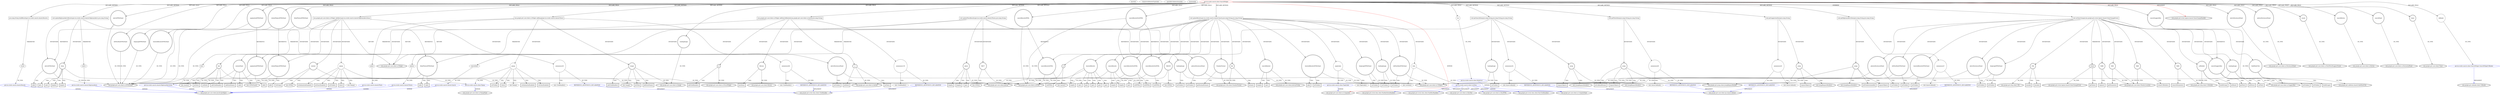 digraph {
baseInfo[graphId=449,category="extension_graph",isAnonymous=false,possibleRelation=true]
frameworkRelatedTypesInfo[0="com.google.gwt.user.client.ui.Composite",1="com.google.gwt.event.logical.shared.ValueChangeHandler"]
possibleCollaborationsInfo[0="449~FIELD_DECLARATION-~com.google.gwt.user.client.ui.Composite com.google.gwt.event.logical.shared.ValueChangeHandler ~com.google.gwt.user.client.ui.ComplexPanel ~false~false",1="449~CLIENT_METHOD_DECLARATION-INSTANTIATION-~com.google.gwt.user.client.ui.Composite com.google.gwt.event.logical.shared.ValueChangeHandler ~com.google.gwt.user.client.rpc.AsyncCallback ~false~true",2="449~CLIENT_METHOD_DECLARATION-INSTANTIATION-~com.google.gwt.user.client.ui.Composite com.google.gwt.event.logical.shared.ValueChangeHandler ~com.google.gwt.user.client.ui.Composite ~false~false",3="449~CLIENT_METHOD_DECLARATION-PARAMETER_DECLARATION-~com.google.gwt.user.client.ui.Composite com.google.gwt.event.logical.shared.ValueChangeHandler ~com.google.gwt.core.client.JavaScriptObject ~false~false",4="449~CLIENT_METHOD_DECLARATION-INSTANTIATION-CLIENT_METHOD_DECLARATION-INSTANTIATION-~com.google.gwt.user.client.ui.Composite com.google.gwt.event.logical.shared.ValueChangeHandler ~com.google.gwt.user.client.ui.PopupPanel ~false~false",5="449~FIELD_DECLARATION-~com.google.gwt.user.client.ui.Composite com.google.gwt.event.logical.shared.ValueChangeHandler ~com.google.gwt.uibinder.client.UiBinder ~false~false",6="449~CLIENT_METHOD_DECLARATION-INSTANTIATION-~com.google.gwt.user.client.ui.Composite com.google.gwt.event.logical.shared.ValueChangeHandler ~com.google.gwt.event.dom.client.ClickHandler ~false~true",7="449~CLIENT_METHOD_DECLARATION-INSTANTIATION-~com.google.gwt.user.client.ui.Composite com.google.gwt.event.logical.shared.ValueChangeHandler ~com.google.gwt.user.client.ui.ComplexPanel com.google.gwt.user.client.ui.HasText com.google.gwt.user.client.ui.HasHTML com.google.gwt.event.dom.client.HasClickHandlers com.google.gwt.event.dom.client.HasKeyDownHandlers com.google.gwt.event.dom.client.HasBlurHandlers ~false~false"]
locationInfo[projectName="WSDOT-WSDOT-Search-GWT",filePath="/WSDOT-WSDOT-Search-GWT/WSDOT-Search-GWT-master/src/gov/wa/wsdot/search/client/SearchWidget.java",contextSignature="SearchWidget",graphId="449"]
0[label="gov.wa.wsdot.search.client.SearchWidget",vertexType="ROOT_CLIENT_CLASS_DECLARATION",isFrameworkType=false,color=red]
1[label="com.google.gwt.user.client.ui.Composite",vertexType="FRAMEWORK_CLASS_TYPE",isFrameworkType=true,peripheries=2]
2[label="com.google.gwt.event.logical.shared.ValueChangeHandler",vertexType="FRAMEWORK_INTERFACE_TYPE",isFrameworkType=true,peripheries=2]
3[label="alertsDisclosurePanel",vertexType="FIELD_DECLARATION",isFrameworkType=true,peripheries=2,shape=circle]
4[label="com.google.gwt.user.client.ui.DisclosurePanel",vertexType="FRAMEWORK_CLASS_TYPE",isFrameworkType=true,peripheries=2]
5[label="alertsHTMLPanel",vertexType="FIELD_DECLARATION",isFrameworkType=true,peripheries=2,shape=circle]
6[label="com.google.gwt.user.client.ui.HTMLPanel",vertexType="FRAMEWORK_CLASS_TYPE",isFrameworkType=true,peripheries=2]
7[label="bingLogoHTMLPanel",vertexType="FIELD_DECLARATION",isFrameworkType=true,peripheries=2,shape=circle]
9[label="boostedResultsHTMLPanel",vertexType="FIELD_DECLARATION",isFrameworkType=true,peripheries=2,shape=circle]
11[label="flickrPhotosHTMLPanel",vertexType="FIELD_DECLARATION",isFrameworkType=true,peripheries=2,shape=circle]
13[label="leftNavBoxHTMLPanel",vertexType="FIELD_DECLARATION",isFrameworkType=true,peripheries=2,shape=circle]
15[label="list",vertexType="FIELD_DECLARATION",isFrameworkType=false,shape=circle]
16[label="gov.wa.wsdot.search.client.BulletList",vertexType="REFERENCE_CLIENT_CLASS_DECLARATION",isFrameworkType=false,color=blue]
17[label="com.google.gwt.user.client.ui.ComplexPanel",vertexType="FRAMEWORK_CLASS_TYPE",isFrameworkType=true,peripheries=2]
18[label="loadingImage",vertexType="FIELD_DECLARATION",isFrameworkType=true,peripheries=2,shape=circle]
19[label="com.google.gwt.user.client.ui.Image",vertexType="FRAMEWORK_CLASS_TYPE",isFrameworkType=true,peripheries=2]
20[label="oracle",vertexType="FIELD_DECLARATION",isFrameworkType=true,peripheries=2,shape=circle]
21[label="com.google.gwt.user.client.ui.MultiWordSuggestOracle",vertexType="FRAMEWORK_CLASS_TYPE",isFrameworkType=true,peripheries=2]
22[label="paginationHTMLPanel",vertexType="FIELD_DECLARATION",isFrameworkType=true,peripheries=2,shape=circle]
24[label="photosDisclosurePanel",vertexType="FIELD_DECLARATION",isFrameworkType=true,peripheries=2,shape=circle]
26[label="relatedTopicsHTMLPanel",vertexType="FIELD_DECLARATION",isFrameworkType=true,peripheries=2,shape=circle]
28[label="searchButton",vertexType="FIELD_DECLARATION",isFrameworkType=true,peripheries=2,shape=circle]
29[label="com.google.gwt.user.client.ui.Button",vertexType="FRAMEWORK_CLASS_TYPE",isFrameworkType=true,peripheries=2]
30[label="searchPanel",vertexType="FIELD_DECLARATION",isFrameworkType=true,peripheries=2,shape=circle]
31[label="com.google.gwt.user.client.ui.HorizontalPanel",vertexType="FRAMEWORK_CLASS_TYPE",isFrameworkType=true,peripheries=2]
32[label="searchResultsForHTML",vertexType="FIELD_DECLARATION",isFrameworkType=true,peripheries=2,shape=circle]
33[label="com.google.gwt.user.client.ui.HTML",vertexType="FRAMEWORK_CLASS_TYPE",isFrameworkType=true,peripheries=2]
34[label="searchResultsHTML",vertexType="FIELD_DECLARATION",isFrameworkType=true,peripheries=2,shape=circle]
36[label="searchSuggestBox",vertexType="FIELD_DECLARATION",isFrameworkType=true,peripheries=2,shape=circle]
37[label="com.google.gwt.user.client.ui.SuggestBox",vertexType="FRAMEWORK_CLASS_TYPE",isFrameworkType=true,peripheries=2]
38[label="timer",vertexType="FIELD_DECLARATION",isFrameworkType=true,peripheries=2,shape=circle]
39[label="com.google.gwt.user.client.Timer",vertexType="FRAMEWORK_CLASS_TYPE",isFrameworkType=true,peripheries=2]
40[label="uiBinder",vertexType="FIELD_DECLARATION",isFrameworkType=false,shape=circle]
41[label="gov.wa.wsdot.search.client.SearchWidget.SearchWidgetUiBinder",vertexType="REFERENCE_CLIENT_CLASS_DECLARATION",isFrameworkType=false,color=blue]
42[label="com.google.gwt.uibinder.client.UiBinder",vertexType="FRAMEWORK_INTERFACE_TYPE",isFrameworkType=true,peripheries=2]
43[label="void onValueChange(com.google.gwt.event.logical.shared.ValueChangeEvent)",vertexType="OVERRIDING_METHOD_DECLARATION",isFrameworkType=false,shape=box]
44[label="event",vertexType="PARAMETER_DECLARATION",isFrameworkType=true,peripheries=2]
45[label="com.google.gwt.event.logical.shared.ValueChangeEvent",vertexType="FRAMEWORK_CLASS_TYPE",isFrameworkType=true,peripheries=2]
47[label="getValue()",vertexType="INSIDE_CALL",isFrameworkType=true,peripheries=2,shape=box]
48[label="VAR1",vertexType="VARIABLE_EXPRESION",isFrameworkType=true,peripheries=2,shape=circle]
50[label="com.google.gwt.user.client.Window.Location",vertexType="FRAMEWORK_CLASS_TYPE",isFrameworkType=true,peripheries=2]
49[label="getParameter()",vertexType="INSIDE_CALL",isFrameworkType=true,peripheries=2,shape=box]
51[label="VAR2",vertexType="VARIABLE_EXPRESION",isFrameworkType=true,peripheries=2,shape=circle]
53[label="com.google.gwt.http.client.UrlBuilder",vertexType="FRAMEWORK_CLASS_TYPE",isFrameworkType=true,peripheries=2]
52[label="removeParameter()",vertexType="INSIDE_CALL",isFrameworkType=true,peripheries=2,shape=box]
54[label="VAR3",vertexType="VARIABLE_EXPRESION",isFrameworkType=true,peripheries=2,shape=circle]
55[label="createUrlBuilder()",vertexType="INSIDE_CALL",isFrameworkType=true,peripheries=2,shape=box]
57[label="urlBuilder",vertexType="VARIABLE_EXPRESION",isFrameworkType=true,peripheries=2,shape=circle]
58[label="setHash()",vertexType="INSIDE_CALL",isFrameworkType=true,peripheries=2,shape=box]
61[label="buildString()",vertexType="INSIDE_CALL",isFrameworkType=true,peripheries=2,shape=box]
62[label="VAR6",vertexType="VARIABLE_EXPRESION",isFrameworkType=true,peripheries=2,shape=circle]
63[label="replace()",vertexType="INSIDE_CALL",isFrameworkType=true,peripheries=2,shape=box]
65[label="searchSuggestBox",vertexType="VARIABLE_EXPRESION",isFrameworkType=true,peripheries=2,shape=circle]
66[label="setText()",vertexType="INSIDE_CALL",isFrameworkType=true,peripheries=2,shape=box]
68[label="SafeHtmlUtils",vertexType="VARIABLE_EXPRESION",isFrameworkType=true,peripheries=2,shape=circle]
70[label="com.google.gwt.safehtml.shared.SafeHtmlUtils",vertexType="FRAMEWORK_CLASS_TYPE",isFrameworkType=true,peripheries=2]
69[label="htmlEscape()",vertexType="INSIDE_CALL",isFrameworkType=true,peripheries=2,shape=box]
72[label="getText()",vertexType="INSIDE_CALL",isFrameworkType=true,peripheries=2,shape=box]
73[label="loadingImage",vertexType="VARIABLE_EXPRESION",isFrameworkType=true,peripheries=2,shape=circle]
75[label="com.google.gwt.user.client.ui.UIObject",vertexType="FRAMEWORK_CLASS_TYPE",isFrameworkType=true,peripheries=2]
74[label="setVisible()",vertexType="INSIDE_CALL",isFrameworkType=true,peripheries=2,shape=box]
77[label="setFocus()",vertexType="INSIDE_CALL",isFrameworkType=true,peripheries=2,shape=box]
78[label="leftNavBoxHTMLPanel",vertexType="VARIABLE_EXPRESION",isFrameworkType=true,peripheries=2,shape=circle]
79[label="setVisible()",vertexType="INSIDE_CALL",isFrameworkType=true,peripheries=2,shape=box]
81[label="photosDisclosurePanel",vertexType="VARIABLE_EXPRESION",isFrameworkType=true,peripheries=2,shape=circle]
82[label="setVisible()",vertexType="INSIDE_CALL",isFrameworkType=true,peripheries=2,shape=box]
84[label="boostedResultsHTMLPanel",vertexType="VARIABLE_EXPRESION",isFrameworkType=true,peripheries=2,shape=circle]
85[label="setVisible()",vertexType="INSIDE_CALL",isFrameworkType=true,peripheries=2,shape=box]
87[label="alertsDisclosurePanel",vertexType="VARIABLE_EXPRESION",isFrameworkType=true,peripheries=2,shape=circle]
88[label="setVisible()",vertexType="INSIDE_CALL",isFrameworkType=true,peripheries=2,shape=box]
91[label="setVisible()",vertexType="INSIDE_CALL",isFrameworkType=true,peripheries=2,shape=box]
92[label="bingLogoHTMLPanel",vertexType="VARIABLE_EXPRESION",isFrameworkType=true,peripheries=2,shape=circle]
93[label="setVisible()",vertexType="INSIDE_CALL",isFrameworkType=true,peripheries=2,shape=box]
95[label="URL",vertexType="VARIABLE_EXPRESION",isFrameworkType=true,peripheries=2,shape=circle]
97[label="com.google.gwt.http.client.URL",vertexType="FRAMEWORK_CLASS_TYPE",isFrameworkType=true,peripheries=2]
96[label="encode()",vertexType="INSIDE_CALL",isFrameworkType=true,peripheries=2,shape=box]
99[label="encode()",vertexType="INSIDE_CALL",isFrameworkType=true,peripheries=2,shape=box]
138[label="void getSearchData(java.lang.String,java.lang.String,java.lang.String)",vertexType="CLIENT_METHOD_DECLARATION",isFrameworkType=false,shape=box]
140[label="jsonp",vertexType="VARIABLE_EXPRESION",isFrameworkType=true,peripheries=2,shape=circle]
141[label="com.google.gwt.jsonp.client.JsonpRequestBuilder",vertexType="FRAMEWORK_CLASS_TYPE",isFrameworkType=true,peripheries=2]
139[label="new JsonpRequestBuilder()",vertexType="CONSTRUCTOR_CALL",isFrameworkType=true,peripheries=2]
143[label="requestObject()",vertexType="INSIDE_CALL",isFrameworkType=true,peripheries=2,shape=box]
145[label="anonymous34",vertexType="VARIABLE_EXPRESION",isFrameworkType=false,shape=circle]
146[label="REFERENCE_ANONYMOUS_DECLARATION",vertexType="REFERENCE_ANONYMOUS_DECLARATION",isFrameworkType=false,color=blue]
147[label="com.google.gwt.user.client.rpc.AsyncCallback",vertexType="FRAMEWORK_INTERFACE_TYPE",isFrameworkType=true,peripheries=2]
144[label="new AsyncCallback()",vertexType="CONSTRUCTOR_CALL",isFrameworkType=false]
148[label="searchResultsForHTML",vertexType="VARIABLE_EXPRESION",isFrameworkType=true,peripheries=2,shape=circle]
149[label="setHTML()",vertexType="INSIDE_CALL",isFrameworkType=true,peripheries=2,shape=box]
151[label="loadingImage",vertexType="VARIABLE_EXPRESION",isFrameworkType=true,peripheries=2,shape=circle]
152[label="setVisible()",vertexType="INSIDE_CALL",isFrameworkType=true,peripheries=2,shape=box]
154[label="void getPhotoData(java.lang.String,java.lang.String)",vertexType="CLIENT_METHOD_DECLARATION",isFrameworkType=false,shape=box]
156[label="jsonp",vertexType="VARIABLE_EXPRESION",isFrameworkType=true,peripheries=2,shape=circle]
155[label="new JsonpRequestBuilder()",vertexType="CONSTRUCTOR_CALL",isFrameworkType=true,peripheries=2]
159[label="setCallbackParam()",vertexType="INSIDE_CALL",isFrameworkType=true,peripheries=2,shape=box]
161[label="requestObject()",vertexType="INSIDE_CALL",isFrameworkType=true,peripheries=2,shape=box]
163[label="anonymous40",vertexType="VARIABLE_EXPRESION",isFrameworkType=false,shape=circle]
164[label="REFERENCE_ANONYMOUS_DECLARATION",vertexType="REFERENCE_ANONYMOUS_DECLARATION",isFrameworkType=false,color=blue]
162[label="new AsyncCallback()",vertexType="CONSTRUCTOR_CALL",isFrameworkType=false]
166[label="void getSuggestionData(java.lang.String)",vertexType="CLIENT_METHOD_DECLARATION",isFrameworkType=false,shape=box]
168[label="jsonp",vertexType="VARIABLE_EXPRESION",isFrameworkType=true,peripheries=2,shape=circle]
167[label="new JsonpRequestBuilder()",vertexType="CONSTRUCTOR_CALL",isFrameworkType=true,peripheries=2]
171[label="requestObject()",vertexType="INSIDE_CALL",isFrameworkType=true,peripheries=2,shape=box]
173[label="anonymous43",vertexType="VARIABLE_EXPRESION",isFrameworkType=false,shape=circle]
174[label="REFERENCE_ANONYMOUS_DECLARATION",vertexType="REFERENCE_ANONYMOUS_DECLARATION",isFrameworkType=false,color=blue]
172[label="new AsyncCallback()",vertexType="CONSTRUCTOR_CALL",isFrameworkType=false]
176[label="void getHighwayAlertsData(java.lang.String,java.lang.String)",vertexType="CLIENT_METHOD_DECLARATION",isFrameworkType=false,shape=box]
178[label="jsonp",vertexType="VARIABLE_EXPRESION",isFrameworkType=true,peripheries=2,shape=circle]
177[label="new JsonpRequestBuilder()",vertexType="CONSTRUCTOR_CALL",isFrameworkType=true,peripheries=2]
181[label="setPredeterminedId()",vertexType="INSIDE_CALL",isFrameworkType=true,peripheries=2,shape=box]
183[label="requestObject()",vertexType="INSIDE_CALL",isFrameworkType=true,peripheries=2,shape=box]
185[label="anonymous47",vertexType="VARIABLE_EXPRESION",isFrameworkType=false,shape=circle]
186[label="REFERENCE_ANONYMOUS_DECLARATION",vertexType="REFERENCE_ANONYMOUS_DECLARATION",isFrameworkType=false,color=blue]
184[label="new AsyncCallback()",vertexType="CONSTRUCTOR_CALL",isFrameworkType=false]
188[label="void updateHighwayAlertsResults(gov.wa.wsdot.search.shared.HighwayAlerts,java.lang.String)",vertexType="CLIENT_METHOD_DECLARATION",isFrameworkType=false,shape=box]
189[label="alerts",vertexType="PARAMETER_DECLARATION",isFrameworkType=false]
190[label="gov.wa.wsdot.search.shared.HighwayAlerts",vertexType="REFERENCE_CLIENT_CLASS_DECLARATION",isFrameworkType=false,color=blue]
191[label="com.google.gwt.core.client.JavaScriptObject",vertexType="FRAMEWORK_CLASS_TYPE",isFrameworkType=true,peripheries=2]
192[label="items",vertexType="VARIABLE_EXPRESION",isFrameworkType=true,peripheries=2,shape=circle]
194[label="com.google.gwt.core.client.JsArray",vertexType="FRAMEWORK_CLASS_TYPE",isFrameworkType=true,peripheries=2]
193[label="length()",vertexType="INSIDE_CALL",isFrameworkType=true,peripheries=2,shape=box]
196[label="length()",vertexType="INSIDE_CALL",isFrameworkType=true,peripheries=2,shape=box]
198[label="get()",vertexType="INSIDE_CALL",isFrameworkType=true,peripheries=2,shape=box]
199[label="alertsHTMLPanel",vertexType="VARIABLE_EXPRESION",isFrameworkType=true,peripheries=2,shape=circle]
200[label="add()",vertexType="INSIDE_CALL",isFrameworkType=true,peripheries=2,shape=box]
203[label="get()",vertexType="INSIDE_CALL",isFrameworkType=true,peripheries=2,shape=box]
204[label="alertsDisclosurePanel",vertexType="VARIABLE_EXPRESION",isFrameworkType=true,peripheries=2,shape=circle]
205[label="setVisible()",vertexType="INSIDE_CALL",isFrameworkType=true,peripheries=2,shape=box]
207[label="com.google.gwt.user.client.ui.Widget addAlerts(gov.wa.wsdot.search.shared.HighwayAlertsItem)",vertexType="CLIENT_METHOD_DECLARATION",isFrameworkType=false,shape=box]
208[label="com.google.gwt.user.client.ui.Widget",vertexType="FRAMEWORK_CLASS_TYPE",isFrameworkType=true,peripheries=2]
209[label="item",vertexType="PARAMETER_DECLARATION",isFrameworkType=false]
210[label="gov.wa.wsdot.search.shared.HighwayAlertsItem",vertexType="REFERENCE_CLIENT_CLASS_DECLARATION",isFrameworkType=false,color=blue]
213[label="link",vertexType="VARIABLE_EXPRESION",isFrameworkType=true,peripheries=2,shape=circle]
214[label="com.google.gwt.user.client.ui.Anchor",vertexType="FRAMEWORK_CLASS_TYPE",isFrameworkType=true,peripheries=2]
212[label="new Anchor()",vertexType="CONSTRUCTOR_CALL",isFrameworkType=true,peripheries=2]
216[label="setText()",vertexType="INSIDE_CALL",isFrameworkType=true,peripheries=2,shape=box]
218[label="setHref()",vertexType="INSIDE_CALL",isFrameworkType=true,peripheries=2,shape=box]
220[label="addClickHandler()",vertexType="INSIDE_CALL",isFrameworkType=true,peripheries=2,shape=box]
222[label="anonymous58",vertexType="VARIABLE_EXPRESION",isFrameworkType=false,shape=circle]
223[label="REFERENCE_ANONYMOUS_DECLARATION",vertexType="REFERENCE_ANONYMOUS_DECLARATION",isFrameworkType=false,color=blue]
224[label="com.google.gwt.event.dom.client.ClickHandler",vertexType="FRAMEWORK_INTERFACE_TYPE",isFrameworkType=true,peripheries=2]
221[label="new ClickHandler()",vertexType="CONSTRUCTOR_CALL",isFrameworkType=false]
226[label="popup",vertexType="VARIABLE_EXPRESION",isFrameworkType=false,shape=circle]
227[label="gov.wa.wsdot.search.client.Popup",vertexType="REFERENCE_CLIENT_CLASS_DECLARATION",isFrameworkType=false,color=blue]
228[label="com.google.gwt.user.client.ui.PopupPanel",vertexType="FRAMEWORK_CLASS_TYPE",isFrameworkType=true,peripheries=2]
225[label="new Popup()",vertexType="CONSTRUCTOR_CALL",isFrameworkType=false]
230[label="setAnimationEnabled()",vertexType="INSIDE_CALL",isFrameworkType=true,peripheries=2,shape=box]
232[label="setGlassEnabled()",vertexType="INSIDE_CALL",isFrameworkType=true,peripheries=2,shape=box]
234[label="setVisible()",vertexType="INSIDE_CALL",isFrameworkType=true,peripheries=2,shape=box]
236[label="show()",vertexType="INSIDE_CALL",isFrameworkType=true,peripheries=2,shape=box]
238[label="content",vertexType="VARIABLE_EXPRESION",isFrameworkType=true,peripheries=2,shape=circle]
237[label="new HTML()",vertexType="CONSTRUCTOR_CALL",isFrameworkType=true,peripheries=2]
241[label="contentPanel",vertexType="VARIABLE_EXPRESION",isFrameworkType=true,peripheries=2,shape=circle]
240[label="new HTMLPanel()",vertexType="CONSTRUCTOR_CALL",isFrameworkType=true,peripheries=2]
244[label="toString()",vertexType="INSIDE_CALL",isFrameworkType=true,peripheries=2,shape=box]
246[label="addStyleName()",vertexType="INSIDE_CALL",isFrameworkType=true,peripheries=2,shape=box]
248[label="add()",vertexType="INSIDE_CALL",isFrameworkType=true,peripheries=2,shape=box]
261[label="void updatePhotoResults(gov.wa.wsdot.search.shared.Photos,java.lang.String)",vertexType="CLIENT_METHOD_DECLARATION",isFrameworkType=false,shape=box]
262[label="photos",vertexType="PARAMETER_DECLARATION",isFrameworkType=false]
263[label="gov.wa.wsdot.search.shared.Photos",vertexType="REFERENCE_CLIENT_CLASS_DECLARATION",isFrameworkType=false,color=blue]
265[label="photo",vertexType="VARIABLE_EXPRESION",isFrameworkType=true,peripheries=2,shape=circle]
266[label="length()",vertexType="INSIDE_CALL",isFrameworkType=true,peripheries=2,shape=box]
269[label="length()",vertexType="INSIDE_CALL",isFrameworkType=true,peripheries=2,shape=box]
270[label="flickrPhotosHTMLPanel",vertexType="VARIABLE_EXPRESION",isFrameworkType=true,peripheries=2,shape=circle]
271[label="add()",vertexType="INSIDE_CALL",isFrameworkType=true,peripheries=2,shape=box]
274[label="get()",vertexType="INSIDE_CALL",isFrameworkType=true,peripheries=2,shape=box]
276[label="add()",vertexType="INSIDE_CALL",isFrameworkType=true,peripheries=2,shape=box]
278[label="VAR77",vertexType="VARIABLE_EXPRESION",isFrameworkType=true,peripheries=2,shape=circle]
277[label="new HTML()",vertexType="CONSTRUCTOR_CALL",isFrameworkType=true,peripheries=2]
280[label="photosDisclosurePanel",vertexType="VARIABLE_EXPRESION",isFrameworkType=true,peripheries=2,shape=circle]
281[label="setVisible()",vertexType="INSIDE_CALL",isFrameworkType=true,peripheries=2,shape=box]
283[label="loadingImage",vertexType="VARIABLE_EXPRESION",isFrameworkType=true,peripheries=2,shape=circle]
284[label="setVisible()",vertexType="INSIDE_CALL",isFrameworkType=true,peripheries=2,shape=box]
286[label="com.google.gwt.user.client.ui.Widget addImage(gov.wa.wsdot.search.shared.Photo)",vertexType="CLIENT_METHOD_DECLARATION",isFrameworkType=false,shape=box]
288[label="photo",vertexType="PARAMETER_DECLARATION",isFrameworkType=false]
289[label="gov.wa.wsdot.search.shared.Photo",vertexType="REFERENCE_CLIENT_CLASS_DECLARATION",isFrameworkType=false,color=blue]
292[label="image",vertexType="VARIABLE_EXPRESION",isFrameworkType=true,peripheries=2,shape=circle]
291[label="new Image()",vertexType="CONSTRUCTOR_CALL",isFrameworkType=true,peripheries=2]
295[label="setTitle()",vertexType="INSIDE_CALL",isFrameworkType=true,peripheries=2,shape=box]
297[label="addStyleName()",vertexType="INSIDE_CALL",isFrameworkType=true,peripheries=2,shape=box]
299[label="addClickHandler()",vertexType="INSIDE_CALL",isFrameworkType=true,peripheries=2,shape=box]
301[label="anonymous84",vertexType="VARIABLE_EXPRESION",isFrameworkType=false,shape=circle]
302[label="REFERENCE_ANONYMOUS_DECLARATION",vertexType="REFERENCE_ANONYMOUS_DECLARATION",isFrameworkType=false,color=blue]
300[label="new ClickHandler()",vertexType="CONSTRUCTOR_CALL",isFrameworkType=false]
305[label="popup",vertexType="VARIABLE_EXPRESION",isFrameworkType=false,shape=circle]
304[label="new Popup()",vertexType="CONSTRUCTOR_CALL",isFrameworkType=false]
308[label="setAnimationEnabled()",vertexType="INSIDE_CALL",isFrameworkType=true,peripheries=2,shape=box]
310[label="setGlassEnabled()",vertexType="INSIDE_CALL",isFrameworkType=true,peripheries=2,shape=box]
312[label="setVisible()",vertexType="INSIDE_CALL",isFrameworkType=true,peripheries=2,shape=box]
314[label="show()",vertexType="INSIDE_CALL",isFrameworkType=true,peripheries=2,shape=box]
315[label="void updateResults(gov.wa.wsdot.search.shared.Search,java.lang.String,java.lang.String)",vertexType="CLIENT_METHOD_DECLARATION",isFrameworkType=false,shape=box]
316[label="searchData",vertexType="PARAMETER_DECLARATION",isFrameworkType=false]
317[label="gov.wa.wsdot.search.shared.Search",vertexType="REFERENCE_CLIENT_CLASS_DECLARATION",isFrameworkType=false,color=blue]
319[label="NumberFormat",vertexType="VARIABLE_EXPRESION",isFrameworkType=true,peripheries=2,shape=circle]
321[label="com.google.gwt.i18n.client.NumberFormat",vertexType="FRAMEWORK_CLASS_TYPE",isFrameworkType=true,peripheries=2]
320[label="getDecimalFormat()",vertexType="INSIDE_CALL",isFrameworkType=true,peripheries=2,shape=box]
322[label="searchRelated",vertexType="VARIABLE_EXPRESION",isFrameworkType=true,peripheries=2,shape=circle]
324[label="com.google.gwt.core.client.JsArrayString",vertexType="FRAMEWORK_CLASS_TYPE",isFrameworkType=true,peripheries=2]
323[label="length()",vertexType="INSIDE_CALL",isFrameworkType=true,peripheries=2,shape=box]
326[label="item",vertexType="VARIABLE_EXPRESION",isFrameworkType=false,shape=circle]
327[label="gov.wa.wsdot.search.client.ListItem",vertexType="REFERENCE_CLIENT_CLASS_DECLARATION",isFrameworkType=false,color=blue]
329[label="com.google.gwt.user.client.ui.HasText",vertexType="FRAMEWORK_INTERFACE_TYPE",isFrameworkType=true,peripheries=2]
330[label="com.google.gwt.user.client.ui.HasHTML",vertexType="FRAMEWORK_INTERFACE_TYPE",isFrameworkType=true,peripheries=2]
331[label="com.google.gwt.event.dom.client.HasClickHandlers",vertexType="FRAMEWORK_INTERFACE_TYPE",isFrameworkType=true,peripheries=2]
332[label="com.google.gwt.event.dom.client.HasKeyDownHandlers",vertexType="FRAMEWORK_INTERFACE_TYPE",isFrameworkType=true,peripheries=2]
333[label="com.google.gwt.event.dom.client.HasBlurHandlers",vertexType="FRAMEWORK_INTERFACE_TYPE",isFrameworkType=true,peripheries=2]
325[label="new ListItem()",vertexType="CONSTRUCTOR_CALL",isFrameworkType=false]
335[label="a",vertexType="VARIABLE_EXPRESION",isFrameworkType=true,peripheries=2,shape=circle]
334[label="new Anchor()",vertexType="CONSTRUCTOR_CALL",isFrameworkType=true,peripheries=2]
338[label="get()",vertexType="INSIDE_CALL",isFrameworkType=true,peripheries=2,shape=box]
339[label="relatedTopicsHTMLPanel",vertexType="VARIABLE_EXPRESION",isFrameworkType=true,peripheries=2,shape=circle]
340[label="add()",vertexType="INSIDE_CALL",isFrameworkType=true,peripheries=2,shape=box]
342[label="leftNavBoxHTMLPanel",vertexType="VARIABLE_EXPRESION",isFrameworkType=true,peripheries=2,shape=circle]
343[label="setVisible()",vertexType="INSIDE_CALL",isFrameworkType=true,peripheries=2,shape=box]
345[label="boostedResultsHTMLPanel",vertexType="VARIABLE_EXPRESION",isFrameworkType=true,peripheries=2,shape=circle]
346[label="setVisible()",vertexType="INSIDE_CALL",isFrameworkType=true,peripheries=2,shape=box]
348[label="boostedResults",vertexType="VARIABLE_EXPRESION",isFrameworkType=true,peripheries=2,shape=circle]
349[label="length()",vertexType="INSIDE_CALL",isFrameworkType=true,peripheries=2,shape=box]
352[label="add()",vertexType="INSIDE_CALL",isFrameworkType=true,peripheries=2,shape=box]
354[label="VAR100",vertexType="VARIABLE_EXPRESION",isFrameworkType=true,peripheries=2,shape=circle]
353[label="new HTML()",vertexType="CONSTRUCTOR_CALL",isFrameworkType=true,peripheries=2]
357[label="get()",vertexType="INSIDE_CALL",isFrameworkType=true,peripheries=2,shape=box]
359[label="get()",vertexType="INSIDE_CALL",isFrameworkType=true,peripheries=2,shape=box]
361[label="get()",vertexType="INSIDE_CALL",isFrameworkType=true,peripheries=2,shape=box]
363[label="get()",vertexType="INSIDE_CALL",isFrameworkType=true,peripheries=2,shape=box]
365[label="get()",vertexType="INSIDE_CALL",isFrameworkType=true,peripheries=2,shape=box]
366[label="searchResults",vertexType="VARIABLE_EXPRESION",isFrameworkType=true,peripheries=2,shape=circle]
367[label="length()",vertexType="INSIDE_CALL",isFrameworkType=true,peripheries=2,shape=box]
369[label="bingLogoHTMLPanel",vertexType="VARIABLE_EXPRESION",isFrameworkType=true,peripheries=2,shape=circle]
370[label="setVisible()",vertexType="INSIDE_CALL",isFrameworkType=true,peripheries=2,shape=box]
372[label="searchResultsForHTML",vertexType="VARIABLE_EXPRESION",isFrameworkType=true,peripheries=2,shape=circle]
373[label="setHTML()",vertexType="INSIDE_CALL",isFrameworkType=true,peripheries=2,shape=box]
375[label="fmt",vertexType="VARIABLE_EXPRESION",isFrameworkType=true,peripheries=2,shape=circle]
376[label="format()",vertexType="INSIDE_CALL",isFrameworkType=true,peripheries=2,shape=box]
379[label="length()",vertexType="INSIDE_CALL",isFrameworkType=true,peripheries=2,shape=box]
381[label="get()",vertexType="INSIDE_CALL",isFrameworkType=true,peripheries=2,shape=box]
382[label="searchResultsHTML",vertexType="VARIABLE_EXPRESION",isFrameworkType=true,peripheries=2,shape=circle]
383[label="setHTML()",vertexType="INSIDE_CALL",isFrameworkType=true,peripheries=2,shape=box]
386[label="pageLinks",vertexType="VARIABLE_EXPRESION",isFrameworkType=false,shape=circle]
387[label="gov.wa.wsdot.search.client.PageLinks",vertexType="REFERENCE_CLIENT_CLASS_DECLARATION",isFrameworkType=false,color=blue]
385[label="new PageLinks()",vertexType="CONSTRUCTOR_CALL",isFrameworkType=false]
389[label="paginationHTMLPanel",vertexType="VARIABLE_EXPRESION",isFrameworkType=true,peripheries=2,shape=circle]
390[label="add()",vertexType="INSIDE_CALL",isFrameworkType=true,peripheries=2,shape=box]
393[label="setHTML()",vertexType="INSIDE_CALL",isFrameworkType=true,peripheries=2,shape=box]
394[label="loadingImage",vertexType="VARIABLE_EXPRESION",isFrameworkType=true,peripheries=2,shape=circle]
395[label="setVisible()",vertexType="INSIDE_CALL",isFrameworkType=true,peripheries=2,shape=box]
397[label="com.google.gwt.user.client.ui.Widget addSearchRelated(com.google.gwt.user.client.ui.Anchor,java.lang.String)",vertexType="CLIENT_METHOD_DECLARATION",isFrameworkType=false,shape=box]
399[label="a",vertexType="PARAMETER_DECLARATION",isFrameworkType=true,peripheries=2]
402[label="setText()",vertexType="INSIDE_CALL",isFrameworkType=true,peripheries=2,shape=box]
404[label="setHref()",vertexType="INSIDE_CALL",isFrameworkType=true,peripheries=2,shape=box]
405[label="a",vertexType="VARIABLE_EXPRESION",isFrameworkType=true,peripheries=2,shape=circle]
407[label="com.google.gwt.user.client.ui.FocusWidget",vertexType="FRAMEWORK_CLASS_TYPE",isFrameworkType=true,peripheries=2]
406[label="addClickHandler()",vertexType="INSIDE_CALL",isFrameworkType=true,peripheries=2,shape=box]
409[label="anonymous120",vertexType="VARIABLE_EXPRESION",isFrameworkType=false,shape=circle]
410[label="REFERENCE_ANONYMOUS_DECLARATION",vertexType="REFERENCE_ANONYMOUS_DECLARATION",isFrameworkType=false,color=blue]
408[label="new ClickHandler()",vertexType="CONSTRUCTOR_CALL",isFrameworkType=false]
412[label="History",vertexType="VARIABLE_EXPRESION",isFrameworkType=true,peripheries=2,shape=circle]
414[label="com.google.gwt.user.client.History",vertexType="FRAMEWORK_CLASS_TYPE",isFrameworkType=true,peripheries=2]
413[label="newItem()",vertexType="INSIDE_CALL",isFrameworkType=true,peripheries=2,shape=box]
415[label="java.lang.String buildResult(gov.wa.wsdot.search.shared.Results)",vertexType="CLIENT_METHOD_DECLARATION",isFrameworkType=false,shape=box]
416[label="result",vertexType="PARAMETER_DECLARATION",isFrameworkType=false]
417[label="gov.wa.wsdot.search.shared.Results",vertexType="REFERENCE_CLIENT_CLASS_DECLARATION",isFrameworkType=false,color=blue]
0->1[label="EXTEND",color=red]
0->2[label="IMPLEMENT",color=red]
0->3[label="DECLARE_FIELD"]
3->4[label="OF_TYPE"]
0->5[label="DECLARE_FIELD"]
5->6[label="OF_TYPE"]
0->7[label="DECLARE_FIELD"]
7->6[label="OF_TYPE"]
0->9[label="DECLARE_FIELD"]
9->6[label="OF_TYPE"]
0->11[label="DECLARE_FIELD"]
11->6[label="OF_TYPE"]
0->13[label="DECLARE_FIELD"]
13->6[label="OF_TYPE"]
0->15[label="DECLARE_FIELD"]
16->17[label="EXTEND",color=blue]
15->16[label="OF_TYPE"]
0->18[label="DECLARE_FIELD"]
18->19[label="OF_TYPE"]
0->20[label="DECLARE_FIELD"]
20->21[label="OF_TYPE"]
0->22[label="DECLARE_FIELD"]
22->6[label="OF_TYPE"]
0->24[label="DECLARE_FIELD"]
24->4[label="OF_TYPE"]
0->26[label="DECLARE_FIELD"]
26->6[label="OF_TYPE"]
0->28[label="DECLARE_FIELD"]
28->29[label="OF_TYPE"]
0->30[label="DECLARE_FIELD"]
30->31[label="OF_TYPE"]
0->32[label="DECLARE_FIELD"]
32->33[label="OF_TYPE"]
0->34[label="DECLARE_FIELD"]
34->33[label="OF_TYPE"]
0->36[label="DECLARE_FIELD"]
36->37[label="OF_TYPE"]
0->38[label="DECLARE_FIELD"]
38->39[label="OF_TYPE"]
0->40[label="DECLARE_FIELD"]
41->42[label="IMPLEMENT",color=blue]
40->41[label="OF_TYPE"]
0->43[label="OVERRIDE"]
44->45[label="OF_TYPE"]
43->44[label="PARAMETER"]
44->47[label="CALL"]
43->48[label="INSTANTIATE"]
48->50[label="OF_TYPE"]
48->49[label="CALL"]
43->51[label="INSTANTIATE"]
51->53[label="OF_TYPE"]
51->52[label="CALL"]
43->54[label="INSTANTIATE"]
54->50[label="OF_TYPE"]
54->55[label="CALL"]
43->57[label="INSTANTIATE"]
57->53[label="OF_TYPE"]
57->58[label="CALL"]
57->61[label="CALL"]
43->62[label="INSTANTIATE"]
62->50[label="OF_TYPE"]
62->63[label="CALL"]
43->65[label="INSTANTIATE"]
36->65[label="REFERENCE"]
65->37[label="OF_TYPE"]
65->66[label="CALL"]
43->68[label="INSTANTIATE"]
68->70[label="OF_TYPE"]
68->69[label="CALL"]
65->72[label="CALL"]
43->73[label="INSTANTIATE"]
73->75[label="OF_TYPE"]
73->74[label="CALL"]
65->77[label="CALL"]
43->78[label="INSTANTIATE"]
78->75[label="OF_TYPE"]
78->79[label="CALL"]
43->81[label="INSTANTIATE"]
81->75[label="OF_TYPE"]
81->82[label="CALL"]
43->84[label="INSTANTIATE"]
84->75[label="OF_TYPE"]
84->85[label="CALL"]
43->87[label="INSTANTIATE"]
87->75[label="OF_TYPE"]
87->88[label="CALL"]
73->91[label="CALL"]
43->92[label="INSTANTIATE"]
92->75[label="OF_TYPE"]
92->93[label="CALL"]
43->95[label="INSTANTIATE"]
95->97[label="OF_TYPE"]
95->96[label="CALL"]
95->99[label="CALL"]
0->138[label="DECLARE_METHOD"]
138->140[label="INSTANTIATE"]
140->141[label="OF_TYPE"]
140->139[label="CALL"]
140->143[label="CALL"]
138->145[label="INSTANTIATE"]
146->147[label="IMPLEMENT",color=blue]
145->146[label="OF_TYPE"]
145->144[label="CALL"]
138->148[label="INSTANTIATE"]
32->148[label="REFERENCE"]
148->33[label="OF_TYPE"]
148->149[label="CALL"]
138->151[label="INSTANTIATE"]
151->75[label="OF_TYPE"]
151->152[label="CALL"]
0->154[label="DECLARE_METHOD"]
154->156[label="INSTANTIATE"]
156->141[label="OF_TYPE"]
156->155[label="CALL"]
156->159[label="CALL"]
156->161[label="CALL"]
154->163[label="INSTANTIATE"]
164->147[label="IMPLEMENT",color=blue]
163->164[label="OF_TYPE"]
163->162[label="CALL"]
0->166[label="DECLARE_METHOD"]
166->168[label="INSTANTIATE"]
168->141[label="OF_TYPE"]
168->167[label="CALL"]
168->171[label="CALL"]
166->173[label="INSTANTIATE"]
174->147[label="IMPLEMENT",color=blue]
173->174[label="OF_TYPE"]
173->172[label="CALL"]
0->176[label="DECLARE_METHOD"]
176->178[label="INSTANTIATE"]
178->141[label="OF_TYPE"]
178->177[label="CALL"]
178->181[label="CALL"]
178->183[label="CALL"]
176->185[label="INSTANTIATE"]
186->147[label="IMPLEMENT",color=blue]
185->186[label="OF_TYPE"]
185->184[label="CALL"]
0->188[label="DECLARE_METHOD"]
190->191[label="EXTEND",color=blue]
189->190[label="OF_TYPE"]
188->189[label="PARAMETER"]
188->192[label="INSTANTIATE"]
192->194[label="OF_TYPE"]
192->193[label="CALL"]
192->196[label="CALL"]
192->198[label="CALL"]
188->199[label="INSTANTIATE"]
5->199[label="REFERENCE"]
199->6[label="OF_TYPE"]
199->200[label="CALL"]
192->203[label="CALL"]
188->204[label="INSTANTIATE"]
204->75[label="OF_TYPE"]
204->205[label="CALL"]
0->207[label="DECLARE_METHOD"]
207->208[label="RETURN"]
210->191[label="EXTEND",color=blue]
209->210[label="OF_TYPE"]
207->209[label="PARAMETER"]
207->213[label="INSTANTIATE"]
213->214[label="OF_TYPE"]
213->212[label="CALL"]
213->216[label="CALL"]
213->218[label="CALL"]
213->220[label="CALL"]
207->222[label="INSTANTIATE"]
223->224[label="IMPLEMENT",color=blue]
222->223[label="OF_TYPE"]
222->221[label="CALL"]
207->226[label="INSTANTIATE"]
227->228[label="EXTEND",color=blue]
226->227[label="OF_TYPE"]
226->225[label="CALL"]
226->230[label="CALL"]
226->232[label="CALL"]
226->234[label="CALL"]
226->236[label="CALL"]
207->238[label="INSTANTIATE"]
238->33[label="OF_TYPE"]
238->237[label="CALL"]
207->241[label="INSTANTIATE"]
241->6[label="OF_TYPE"]
241->240[label="CALL"]
238->244[label="CALL"]
241->246[label="CALL"]
241->248[label="CALL"]
0->261[label="DECLARE_METHOD"]
263->191[label="EXTEND",color=blue]
262->263[label="OF_TYPE"]
261->262[label="PARAMETER"]
261->265[label="INSTANTIATE"]
265->194[label="OF_TYPE"]
265->266[label="CALL"]
265->269[label="CALL"]
261->270[label="INSTANTIATE"]
11->270[label="REFERENCE"]
270->6[label="OF_TYPE"]
270->271[label="CALL"]
265->274[label="CALL"]
270->276[label="CALL"]
261->278[label="INSTANTIATE"]
278->33[label="OF_TYPE"]
278->277[label="CALL"]
261->280[label="INSTANTIATE"]
280->75[label="OF_TYPE"]
280->281[label="CALL"]
261->283[label="INSTANTIATE"]
283->75[label="OF_TYPE"]
283->284[label="CALL"]
0->286[label="DECLARE_METHOD"]
286->208[label="RETURN"]
289->191[label="EXTEND",color=blue]
288->289[label="OF_TYPE"]
286->288[label="PARAMETER"]
286->292[label="INSTANTIATE"]
292->19[label="OF_TYPE"]
292->291[label="CALL"]
292->295[label="CALL"]
292->297[label="CALL"]
292->299[label="CALL"]
286->301[label="INSTANTIATE"]
302->224[label="IMPLEMENT",color=blue]
301->302[label="OF_TYPE"]
301->300[label="CALL"]
286->305[label="INSTANTIATE"]
305->227[label="OF_TYPE"]
305->304[label="CALL"]
305->308[label="CALL"]
305->310[label="CALL"]
305->312[label="CALL"]
305->314[label="CALL"]
0->315[label="DECLARE_METHOD"]
317->191[label="EXTEND",color=blue]
316->317[label="OF_TYPE"]
315->316[label="PARAMETER"]
315->319[label="INSTANTIATE"]
319->321[label="OF_TYPE"]
319->320[label="CALL"]
315->322[label="INSTANTIATE"]
322->324[label="OF_TYPE"]
322->323[label="CALL"]
315->326[label="INSTANTIATE"]
327->17[label="EXTEND",color=blue]
327->329[label="IMPLEMENT",color=blue]
327->330[label="IMPLEMENT",color=blue]
327->331[label="IMPLEMENT",color=blue]
327->332[label="IMPLEMENT",color=blue]
327->333[label="IMPLEMENT",color=blue]
326->327[label="OF_TYPE"]
326->325[label="CALL"]
315->335[label="INSTANTIATE"]
335->214[label="OF_TYPE"]
335->334[label="CALL"]
322->338[label="CALL"]
315->339[label="INSTANTIATE"]
26->339[label="REFERENCE"]
339->6[label="OF_TYPE"]
339->340[label="CALL"]
315->342[label="INSTANTIATE"]
342->75[label="OF_TYPE"]
342->343[label="CALL"]
315->345[label="INSTANTIATE"]
345->75[label="OF_TYPE"]
345->346[label="CALL"]
315->348[label="INSTANTIATE"]
348->194[label="OF_TYPE"]
348->349[label="CALL"]
345->352[label="CALL"]
315->354[label="INSTANTIATE"]
354->33[label="OF_TYPE"]
354->353[label="CALL"]
348->357[label="CALL"]
348->359[label="CALL"]
348->361[label="CALL"]
348->363[label="CALL"]
348->365[label="CALL"]
315->366[label="INSTANTIATE"]
366->194[label="OF_TYPE"]
366->367[label="CALL"]
315->369[label="INSTANTIATE"]
369->75[label="OF_TYPE"]
369->370[label="CALL"]
315->372[label="INSTANTIATE"]
32->372[label="REFERENCE"]
372->33[label="OF_TYPE"]
372->373[label="CALL"]
315->375[label="INSTANTIATE"]
375->321[label="OF_TYPE"]
375->376[label="CALL"]
366->379[label="CALL"]
366->381[label="CALL"]
315->382[label="INSTANTIATE"]
34->382[label="REFERENCE"]
382->33[label="OF_TYPE"]
382->383[label="CALL"]
315->386[label="INSTANTIATE"]
387->1[label="EXTEND",color=blue]
386->387[label="OF_TYPE"]
386->385[label="CALL"]
315->389[label="INSTANTIATE"]
22->389[label="REFERENCE"]
389->6[label="OF_TYPE"]
389->390[label="CALL"]
372->393[label="CALL"]
315->394[label="INSTANTIATE"]
394->75[label="OF_TYPE"]
394->395[label="CALL"]
0->397[label="DECLARE_METHOD"]
397->208[label="RETURN"]
399->214[label="OF_TYPE"]
397->399[label="PARAMETER"]
399->402[label="CALL"]
399->404[label="CALL"]
397->405[label="INSTANTIATE"]
405->407[label="OF_TYPE"]
405->406[label="CALL"]
397->409[label="INSTANTIATE"]
410->224[label="IMPLEMENT",color=blue]
409->410[label="OF_TYPE"]
409->408[label="CALL"]
397->412[label="INSTANTIATE"]
412->414[label="OF_TYPE"]
412->413[label="CALL"]
0->415[label="DECLARE_METHOD"]
417->191[label="EXTEND",color=blue]
416->417[label="OF_TYPE"]
415->416[label="PARAMETER"]
}
